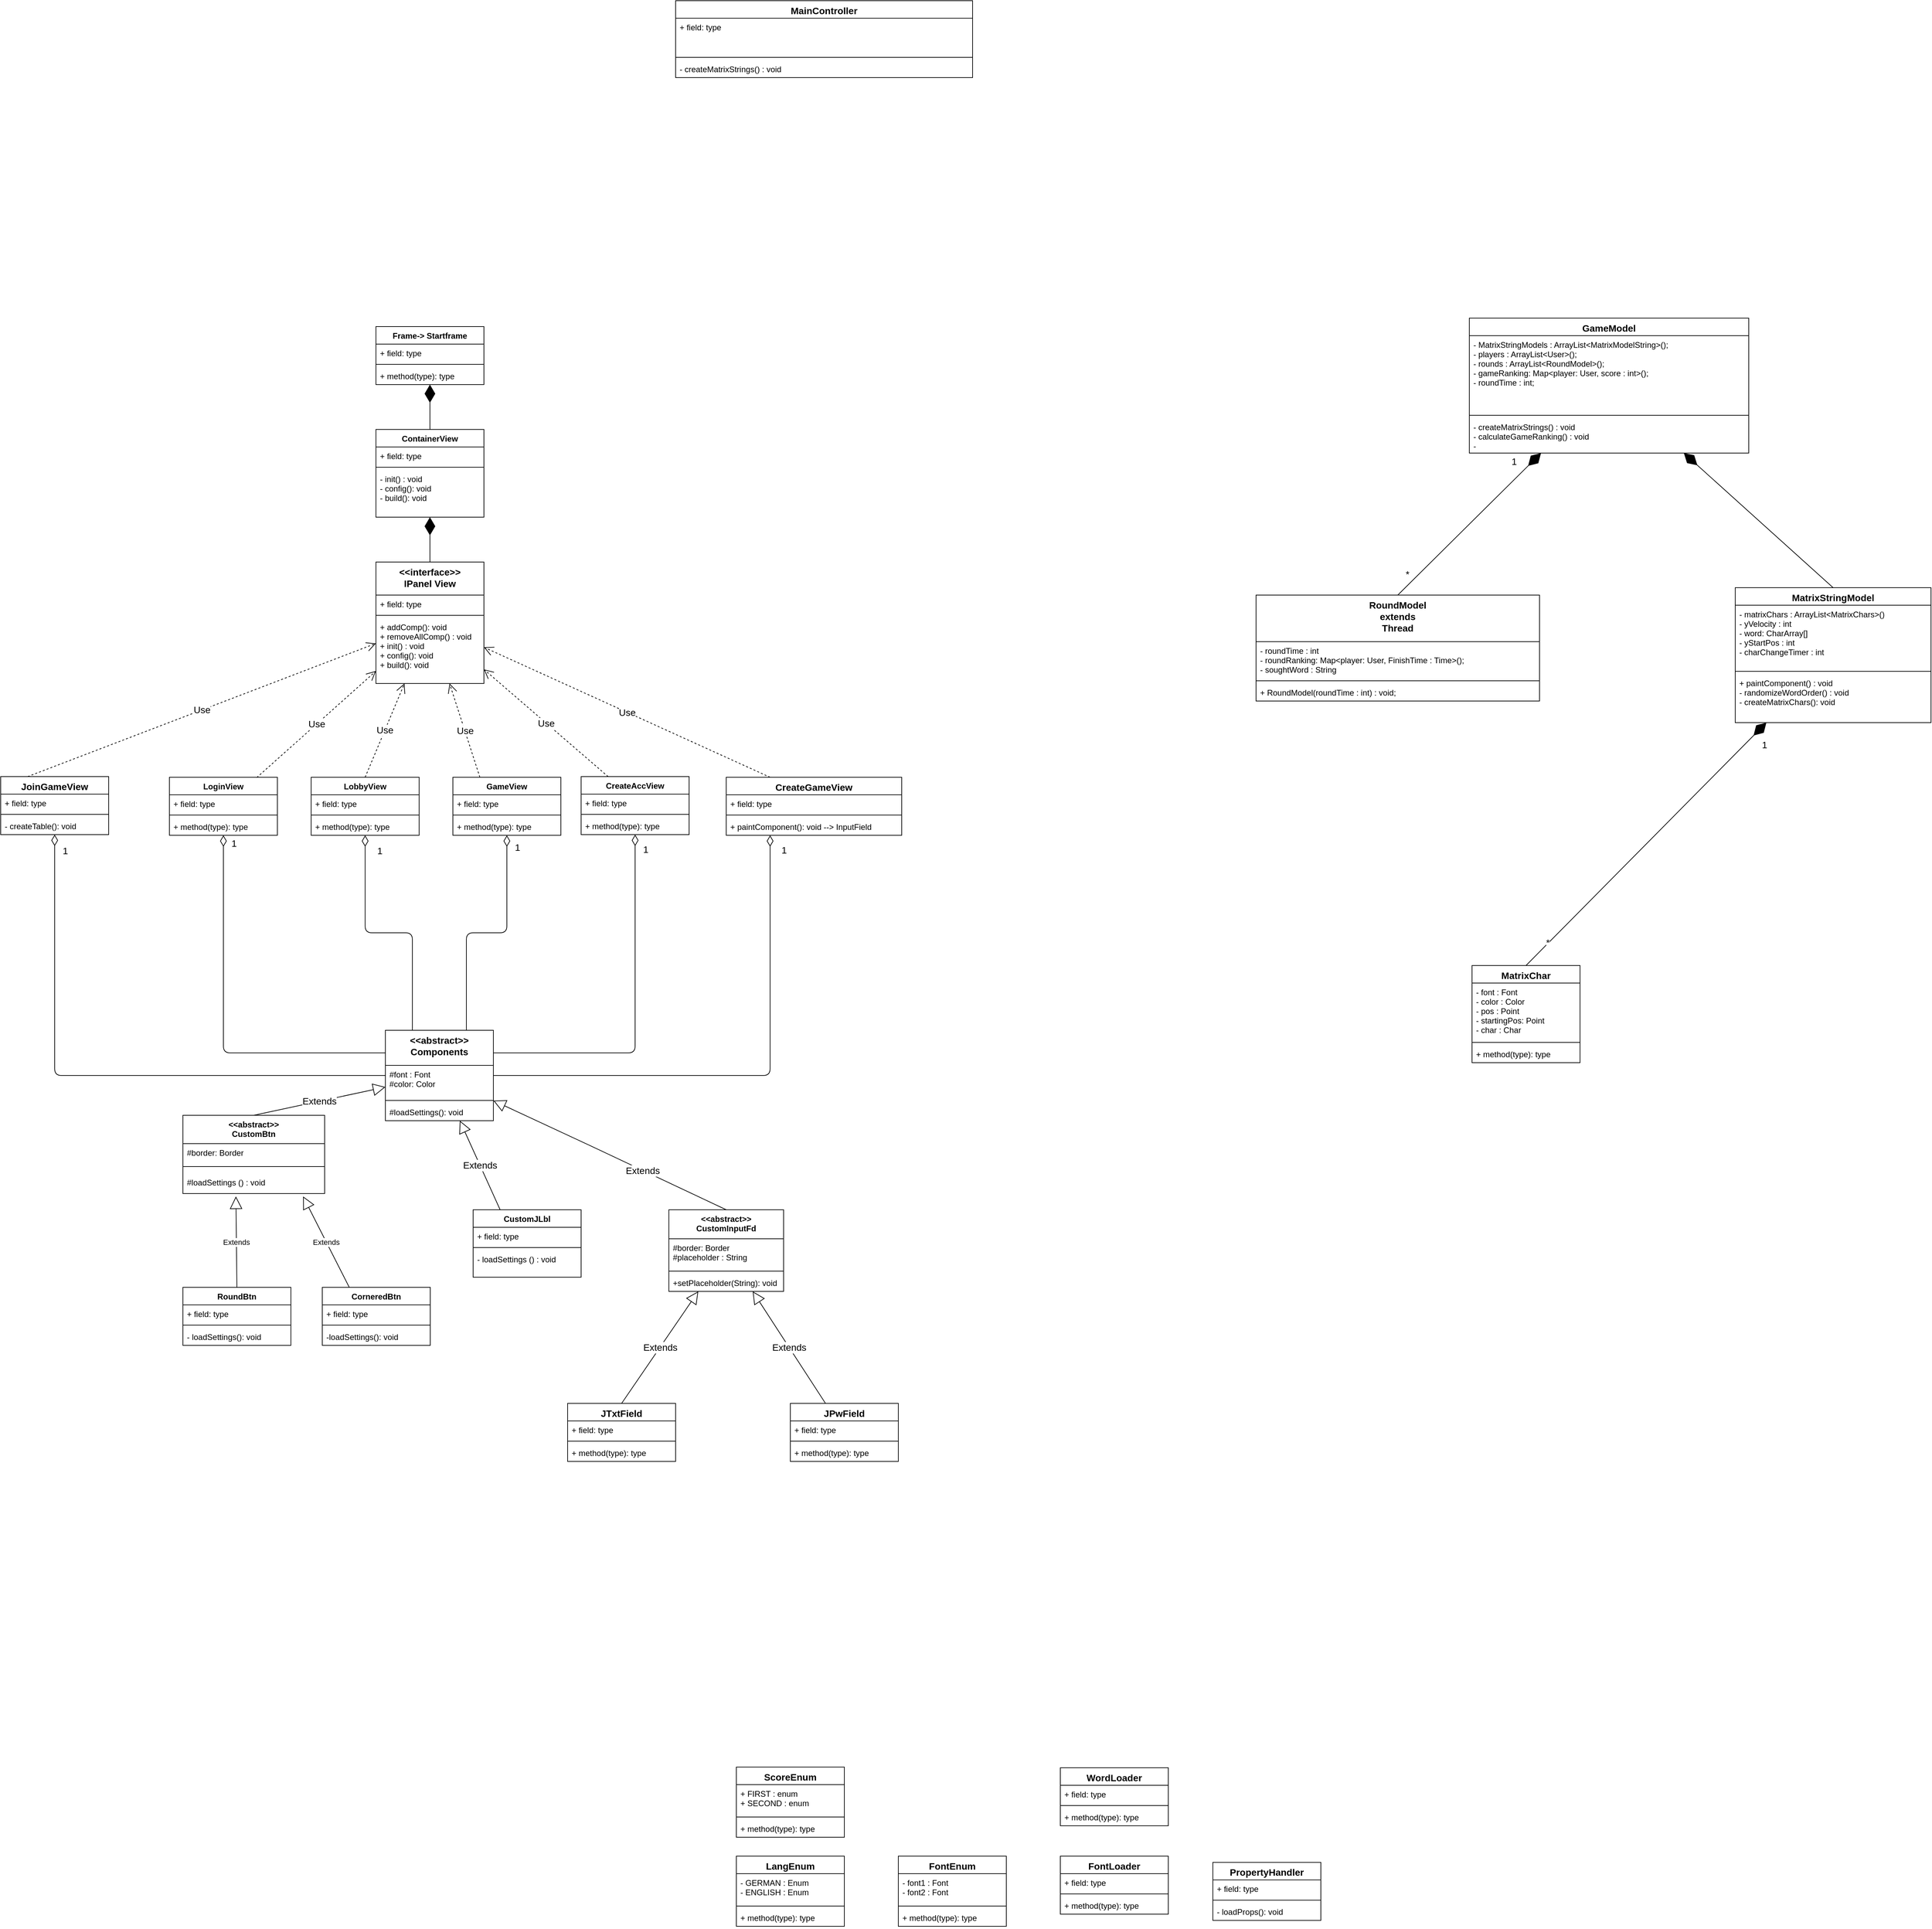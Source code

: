 <mxfile version="10.6.9" type="github"><diagram id="OfoDw8GIddOv4o_Wde3E" name="Page-1"><mxGraphModel dx="3617" dy="2566" grid="1" gridSize="10" guides="1" tooltips="1" connect="1" arrows="1" fold="1" page="1" pageScale="1" pageWidth="827" pageHeight="1169" math="0" shadow="0"><root><mxCell id="0"/><mxCell id="1" parent="0"/><mxCell id="KPiemMVSBxgQwrAsaO9h-1" value="ContainerView&#10;&#10;" style="swimlane;fontStyle=1;align=center;verticalAlign=top;childLayout=stackLayout;horizontal=1;startSize=26;horizontalStack=0;resizeParent=1;resizeParentMax=0;resizeLast=0;collapsible=1;marginBottom=0;" parent="1" vertex="1"><mxGeometry x="-494" y="-274.5" width="160" height="130" as="geometry"/></mxCell><mxCell id="KPiemMVSBxgQwrAsaO9h-2" value="+ field: type" style="text;strokeColor=none;fillColor=none;align=left;verticalAlign=top;spacingLeft=4;spacingRight=4;overflow=hidden;rotatable=0;points=[[0,0.5],[1,0.5]];portConstraint=eastwest;" parent="KPiemMVSBxgQwrAsaO9h-1" vertex="1"><mxGeometry y="26" width="160" height="26" as="geometry"/></mxCell><mxCell id="KPiemMVSBxgQwrAsaO9h-3" value="" style="line;strokeWidth=1;fillColor=none;align=left;verticalAlign=middle;spacingTop=-1;spacingLeft=3;spacingRight=3;rotatable=0;labelPosition=right;points=[];portConstraint=eastwest;" parent="KPiemMVSBxgQwrAsaO9h-1" vertex="1"><mxGeometry y="52" width="160" height="8" as="geometry"/></mxCell><mxCell id="KPiemMVSBxgQwrAsaO9h-4" value="- init() : void&#10;- config(): void&#10;- build(): void&#10;" style="text;strokeColor=none;fillColor=none;align=left;verticalAlign=top;spacingLeft=4;spacingRight=4;overflow=hidden;rotatable=0;points=[[0,0.5],[1,0.5]];portConstraint=eastwest;" parent="KPiemMVSBxgQwrAsaO9h-1" vertex="1"><mxGeometry y="60" width="160" height="70" as="geometry"/></mxCell><mxCell id="KPiemMVSBxgQwrAsaO9h-5" value="Frame-&gt; Startframe&#10;&#10;" style="swimlane;fontStyle=1;align=center;verticalAlign=top;childLayout=stackLayout;horizontal=1;startSize=26;horizontalStack=0;resizeParent=1;resizeParentMax=0;resizeLast=0;collapsible=1;marginBottom=0;" parent="1" vertex="1"><mxGeometry x="-494" y="-427" width="160" height="86" as="geometry"/></mxCell><mxCell id="KPiemMVSBxgQwrAsaO9h-6" value="+ field: type" style="text;strokeColor=none;fillColor=none;align=left;verticalAlign=top;spacingLeft=4;spacingRight=4;overflow=hidden;rotatable=0;points=[[0,0.5],[1,0.5]];portConstraint=eastwest;" parent="KPiemMVSBxgQwrAsaO9h-5" vertex="1"><mxGeometry y="26" width="160" height="26" as="geometry"/></mxCell><mxCell id="KPiemMVSBxgQwrAsaO9h-7" value="" style="line;strokeWidth=1;fillColor=none;align=left;verticalAlign=middle;spacingTop=-1;spacingLeft=3;spacingRight=3;rotatable=0;labelPosition=right;points=[];portConstraint=eastwest;" parent="KPiemMVSBxgQwrAsaO9h-5" vertex="1"><mxGeometry y="52" width="160" height="8" as="geometry"/></mxCell><mxCell id="KPiemMVSBxgQwrAsaO9h-8" value="+ method(type): type" style="text;strokeColor=none;fillColor=none;align=left;verticalAlign=top;spacingLeft=4;spacingRight=4;overflow=hidden;rotatable=0;points=[[0,0.5],[1,0.5]];portConstraint=eastwest;" parent="KPiemMVSBxgQwrAsaO9h-5" vertex="1"><mxGeometry y="60" width="160" height="26" as="geometry"/></mxCell><mxCell id="KPiemMVSBxgQwrAsaO9h-9" value="LobbyView&#10;&#10;" style="swimlane;fontStyle=1;align=center;verticalAlign=top;childLayout=stackLayout;horizontal=1;startSize=26;horizontalStack=0;resizeParent=1;resizeParentMax=0;resizeLast=0;collapsible=1;marginBottom=0;" parent="1" vertex="1"><mxGeometry x="-590" y="241" width="160" height="86" as="geometry"/></mxCell><mxCell id="KPiemMVSBxgQwrAsaO9h-10" value="+ field: type" style="text;strokeColor=none;fillColor=none;align=left;verticalAlign=top;spacingLeft=4;spacingRight=4;overflow=hidden;rotatable=0;points=[[0,0.5],[1,0.5]];portConstraint=eastwest;" parent="KPiemMVSBxgQwrAsaO9h-9" vertex="1"><mxGeometry y="26" width="160" height="26" as="geometry"/></mxCell><mxCell id="KPiemMVSBxgQwrAsaO9h-11" value="" style="line;strokeWidth=1;fillColor=none;align=left;verticalAlign=middle;spacingTop=-1;spacingLeft=3;spacingRight=3;rotatable=0;labelPosition=right;points=[];portConstraint=eastwest;" parent="KPiemMVSBxgQwrAsaO9h-9" vertex="1"><mxGeometry y="52" width="160" height="8" as="geometry"/></mxCell><mxCell id="KPiemMVSBxgQwrAsaO9h-12" value="+ method(type): type" style="text;strokeColor=none;fillColor=none;align=left;verticalAlign=top;spacingLeft=4;spacingRight=4;overflow=hidden;rotatable=0;points=[[0,0.5],[1,0.5]];portConstraint=eastwest;" parent="KPiemMVSBxgQwrAsaO9h-9" vertex="1"><mxGeometry y="60" width="160" height="26" as="geometry"/></mxCell><mxCell id="KPiemMVSBxgQwrAsaO9h-13" value="LoginView&#10;&#10;" style="swimlane;fontStyle=1;align=center;verticalAlign=top;childLayout=stackLayout;horizontal=1;startSize=26;horizontalStack=0;resizeParent=1;resizeParentMax=0;resizeLast=0;collapsible=1;marginBottom=0;" parent="1" vertex="1"><mxGeometry x="-800" y="241" width="160" height="86" as="geometry"/></mxCell><mxCell id="KPiemMVSBxgQwrAsaO9h-14" value="+ field: type" style="text;strokeColor=none;fillColor=none;align=left;verticalAlign=top;spacingLeft=4;spacingRight=4;overflow=hidden;rotatable=0;points=[[0,0.5],[1,0.5]];portConstraint=eastwest;" parent="KPiemMVSBxgQwrAsaO9h-13" vertex="1"><mxGeometry y="26" width="160" height="26" as="geometry"/></mxCell><mxCell id="KPiemMVSBxgQwrAsaO9h-15" value="" style="line;strokeWidth=1;fillColor=none;align=left;verticalAlign=middle;spacingTop=-1;spacingLeft=3;spacingRight=3;rotatable=0;labelPosition=right;points=[];portConstraint=eastwest;" parent="KPiemMVSBxgQwrAsaO9h-13" vertex="1"><mxGeometry y="52" width="160" height="8" as="geometry"/></mxCell><mxCell id="KPiemMVSBxgQwrAsaO9h-16" value="+ method(type): type" style="text;strokeColor=none;fillColor=none;align=left;verticalAlign=top;spacingLeft=4;spacingRight=4;overflow=hidden;rotatable=0;points=[[0,0.5],[1,0.5]];portConstraint=eastwest;" parent="KPiemMVSBxgQwrAsaO9h-13" vertex="1"><mxGeometry y="60" width="160" height="26" as="geometry"/></mxCell><mxCell id="KPiemMVSBxgQwrAsaO9h-17" value="CreateAccView&#10;&#10;&#10;" style="swimlane;fontStyle=1;align=center;verticalAlign=top;childLayout=stackLayout;horizontal=1;startSize=26;horizontalStack=0;resizeParent=1;resizeParentMax=0;resizeLast=0;collapsible=1;marginBottom=0;" parent="1" vertex="1"><mxGeometry x="-190" y="240" width="160" height="86" as="geometry"/></mxCell><mxCell id="KPiemMVSBxgQwrAsaO9h-18" value="+ field: type" style="text;strokeColor=none;fillColor=none;align=left;verticalAlign=top;spacingLeft=4;spacingRight=4;overflow=hidden;rotatable=0;points=[[0,0.5],[1,0.5]];portConstraint=eastwest;" parent="KPiemMVSBxgQwrAsaO9h-17" vertex="1"><mxGeometry y="26" width="160" height="26" as="geometry"/></mxCell><mxCell id="KPiemMVSBxgQwrAsaO9h-19" value="" style="line;strokeWidth=1;fillColor=none;align=left;verticalAlign=middle;spacingTop=-1;spacingLeft=3;spacingRight=3;rotatable=0;labelPosition=right;points=[];portConstraint=eastwest;" parent="KPiemMVSBxgQwrAsaO9h-17" vertex="1"><mxGeometry y="52" width="160" height="8" as="geometry"/></mxCell><mxCell id="KPiemMVSBxgQwrAsaO9h-20" value="+ method(type): type" style="text;strokeColor=none;fillColor=none;align=left;verticalAlign=top;spacingLeft=4;spacingRight=4;overflow=hidden;rotatable=0;points=[[0,0.5],[1,0.5]];portConstraint=eastwest;" parent="KPiemMVSBxgQwrAsaO9h-17" vertex="1"><mxGeometry y="60" width="160" height="26" as="geometry"/></mxCell><mxCell id="KPiemMVSBxgQwrAsaO9h-21" value="GameView&#10;&#10;" style="swimlane;fontStyle=1;align=center;verticalAlign=top;childLayout=stackLayout;horizontal=1;startSize=26;horizontalStack=0;resizeParent=1;resizeParentMax=0;resizeLast=0;collapsible=1;marginBottom=0;" parent="1" vertex="1"><mxGeometry x="-380" y="241" width="160" height="86" as="geometry"/></mxCell><mxCell id="KPiemMVSBxgQwrAsaO9h-22" value="+ field: type" style="text;strokeColor=none;fillColor=none;align=left;verticalAlign=top;spacingLeft=4;spacingRight=4;overflow=hidden;rotatable=0;points=[[0,0.5],[1,0.5]];portConstraint=eastwest;" parent="KPiemMVSBxgQwrAsaO9h-21" vertex="1"><mxGeometry y="26" width="160" height="26" as="geometry"/></mxCell><mxCell id="KPiemMVSBxgQwrAsaO9h-23" value="" style="line;strokeWidth=1;fillColor=none;align=left;verticalAlign=middle;spacingTop=-1;spacingLeft=3;spacingRight=3;rotatable=0;labelPosition=right;points=[];portConstraint=eastwest;" parent="KPiemMVSBxgQwrAsaO9h-21" vertex="1"><mxGeometry y="52" width="160" height="8" as="geometry"/></mxCell><mxCell id="KPiemMVSBxgQwrAsaO9h-24" value="+ method(type): type" style="text;strokeColor=none;fillColor=none;align=left;verticalAlign=top;spacingLeft=4;spacingRight=4;overflow=hidden;rotatable=0;points=[[0,0.5],[1,0.5]];portConstraint=eastwest;" parent="KPiemMVSBxgQwrAsaO9h-21" vertex="1"><mxGeometry y="60" width="160" height="26" as="geometry"/></mxCell><mxCell id="WAy-bxQAquRa4J_unAvD-5" value="&lt;&lt;abstract&gt;&gt;&#10;CustomBtn&#10;&#10;" style="swimlane;fontStyle=1;align=center;verticalAlign=top;childLayout=stackLayout;horizontal=1;startSize=42;horizontalStack=0;resizeParent=1;resizeParentMax=0;resizeLast=0;collapsible=1;marginBottom=0;" parent="1" vertex="1"><mxGeometry x="-780" y="742" width="210" height="116" as="geometry"/></mxCell><mxCell id="WAy-bxQAquRa4J_unAvD-6" value="#border: Border&#10;&#10;" style="text;strokeColor=none;fillColor=none;align=left;verticalAlign=top;spacingLeft=4;spacingRight=4;overflow=hidden;rotatable=0;points=[[0,0.5],[1,0.5]];portConstraint=eastwest;" parent="WAy-bxQAquRa4J_unAvD-5" vertex="1"><mxGeometry y="42" width="210" height="24" as="geometry"/></mxCell><mxCell id="WAy-bxQAquRa4J_unAvD-7" value="" style="line;strokeWidth=1;fillColor=none;align=left;verticalAlign=middle;spacingTop=-1;spacingLeft=3;spacingRight=3;rotatable=0;labelPosition=right;points=[];portConstraint=eastwest;" parent="WAy-bxQAquRa4J_unAvD-5" vertex="1"><mxGeometry y="66" width="210" height="20" as="geometry"/></mxCell><mxCell id="WAy-bxQAquRa4J_unAvD-8" value="#loadSettings () : void&#10;&#10;" style="text;strokeColor=none;fillColor=none;align=left;verticalAlign=top;spacingLeft=4;spacingRight=4;overflow=hidden;rotatable=0;points=[[0,0.5],[1,0.5]];portConstraint=eastwest;" parent="WAy-bxQAquRa4J_unAvD-5" vertex="1"><mxGeometry y="86" width="210" height="30" as="geometry"/></mxCell><mxCell id="WAy-bxQAquRa4J_unAvD-10" value="RoundBtn&#10;&#10;" style="swimlane;fontStyle=1;align=center;verticalAlign=top;childLayout=stackLayout;horizontal=1;startSize=26;horizontalStack=0;resizeParent=1;resizeParentMax=0;resizeLast=0;collapsible=1;marginBottom=0;" parent="1" vertex="1"><mxGeometry x="-780" y="997" width="160" height="86" as="geometry"/></mxCell><mxCell id="WAy-bxQAquRa4J_unAvD-11" value="+ field: type" style="text;strokeColor=none;fillColor=none;align=left;verticalAlign=top;spacingLeft=4;spacingRight=4;overflow=hidden;rotatable=0;points=[[0,0.5],[1,0.5]];portConstraint=eastwest;" parent="WAy-bxQAquRa4J_unAvD-10" vertex="1"><mxGeometry y="26" width="160" height="26" as="geometry"/></mxCell><mxCell id="WAy-bxQAquRa4J_unAvD-12" value="" style="line;strokeWidth=1;fillColor=none;align=left;verticalAlign=middle;spacingTop=-1;spacingLeft=3;spacingRight=3;rotatable=0;labelPosition=right;points=[];portConstraint=eastwest;" parent="WAy-bxQAquRa4J_unAvD-10" vertex="1"><mxGeometry y="52" width="160" height="8" as="geometry"/></mxCell><mxCell id="WAy-bxQAquRa4J_unAvD-13" value="- loadSettings(): void&#10;&#10;" style="text;strokeColor=none;fillColor=none;align=left;verticalAlign=top;spacingLeft=4;spacingRight=4;overflow=hidden;rotatable=0;points=[[0,0.5],[1,0.5]];portConstraint=eastwest;" parent="WAy-bxQAquRa4J_unAvD-10" vertex="1"><mxGeometry y="60" width="160" height="26" as="geometry"/></mxCell><mxCell id="WAy-bxQAquRa4J_unAvD-14" value="CorneredBtn&#10;&#10;" style="swimlane;fontStyle=1;align=center;verticalAlign=top;childLayout=stackLayout;horizontal=1;startSize=26;horizontalStack=0;resizeParent=1;resizeParentMax=0;resizeLast=0;collapsible=1;marginBottom=0;" parent="1" vertex="1"><mxGeometry x="-573.5" y="997" width="160" height="86" as="geometry"/></mxCell><mxCell id="WAy-bxQAquRa4J_unAvD-15" value="+ field: type" style="text;strokeColor=none;fillColor=none;align=left;verticalAlign=top;spacingLeft=4;spacingRight=4;overflow=hidden;rotatable=0;points=[[0,0.5],[1,0.5]];portConstraint=eastwest;" parent="WAy-bxQAquRa4J_unAvD-14" vertex="1"><mxGeometry y="26" width="160" height="26" as="geometry"/></mxCell><mxCell id="WAy-bxQAquRa4J_unAvD-16" value="" style="line;strokeWidth=1;fillColor=none;align=left;verticalAlign=middle;spacingTop=-1;spacingLeft=3;spacingRight=3;rotatable=0;labelPosition=right;points=[];portConstraint=eastwest;" parent="WAy-bxQAquRa4J_unAvD-14" vertex="1"><mxGeometry y="52" width="160" height="8" as="geometry"/></mxCell><mxCell id="WAy-bxQAquRa4J_unAvD-17" value="-loadSettings(): void" style="text;strokeColor=none;fillColor=none;align=left;verticalAlign=top;spacingLeft=4;spacingRight=4;overflow=hidden;rotatable=0;points=[[0,0.5],[1,0.5]];portConstraint=eastwest;" parent="WAy-bxQAquRa4J_unAvD-14" vertex="1"><mxGeometry y="60" width="160" height="26" as="geometry"/></mxCell><mxCell id="WAy-bxQAquRa4J_unAvD-23" value="&lt;&lt;abstract&gt;&gt;&#10;CustomInputFd&#10;&#10;" style="swimlane;fontStyle=1;align=center;verticalAlign=top;childLayout=stackLayout;horizontal=1;startSize=43;horizontalStack=0;resizeParent=1;resizeParentMax=0;resizeLast=0;collapsible=1;marginBottom=0;" parent="1" vertex="1"><mxGeometry x="-60" y="882" width="170" height="121" as="geometry"/></mxCell><mxCell id="WAy-bxQAquRa4J_unAvD-24" value="#border: Border&#10;#placeholder : String&#10;&#10;&#10;" style="text;strokeColor=none;fillColor=none;align=left;verticalAlign=top;spacingLeft=4;spacingRight=4;overflow=hidden;rotatable=0;points=[[0,0.5],[1,0.5]];portConstraint=eastwest;" parent="WAy-bxQAquRa4J_unAvD-23" vertex="1"><mxGeometry y="43" width="170" height="44" as="geometry"/></mxCell><mxCell id="WAy-bxQAquRa4J_unAvD-25" value="" style="line;strokeWidth=1;fillColor=none;align=left;verticalAlign=middle;spacingTop=-1;spacingLeft=3;spacingRight=3;rotatable=0;labelPosition=right;points=[];portConstraint=eastwest;" parent="WAy-bxQAquRa4J_unAvD-23" vertex="1"><mxGeometry y="87" width="170" height="8" as="geometry"/></mxCell><mxCell id="WAy-bxQAquRa4J_unAvD-26" value="+setPlaceholder(String): void&#10;&#10;" style="text;strokeColor=none;fillColor=none;align=left;verticalAlign=top;spacingLeft=4;spacingRight=4;overflow=hidden;rotatable=0;points=[[0,0.5],[1,0.5]];portConstraint=eastwest;" parent="WAy-bxQAquRa4J_unAvD-23" vertex="1"><mxGeometry y="95" width="170" height="26" as="geometry"/></mxCell><mxCell id="WAy-bxQAquRa4J_unAvD-27" value="CustomJLbl&#10;&#10;" style="swimlane;fontStyle=1;align=center;verticalAlign=top;childLayout=stackLayout;horizontal=1;startSize=26;horizontalStack=0;resizeParent=1;resizeParentMax=0;resizeLast=0;collapsible=1;marginBottom=0;" parent="1" vertex="1"><mxGeometry x="-350" y="882" width="160" height="100" as="geometry"/></mxCell><mxCell id="WAy-bxQAquRa4J_unAvD-28" value="+ field: type" style="text;strokeColor=none;fillColor=none;align=left;verticalAlign=top;spacingLeft=4;spacingRight=4;overflow=hidden;rotatable=0;points=[[0,0.5],[1,0.5]];portConstraint=eastwest;" parent="WAy-bxQAquRa4J_unAvD-27" vertex="1"><mxGeometry y="26" width="160" height="26" as="geometry"/></mxCell><mxCell id="WAy-bxQAquRa4J_unAvD-29" value="" style="line;strokeWidth=1;fillColor=none;align=left;verticalAlign=middle;spacingTop=-1;spacingLeft=3;spacingRight=3;rotatable=0;labelPosition=right;points=[];portConstraint=eastwest;" parent="WAy-bxQAquRa4J_unAvD-27" vertex="1"><mxGeometry y="52" width="160" height="8" as="geometry"/></mxCell><mxCell id="WAy-bxQAquRa4J_unAvD-30" value="- loadSettings () : void&#10;&#10;" style="text;strokeColor=none;fillColor=none;align=left;verticalAlign=top;spacingLeft=4;spacingRight=4;overflow=hidden;rotatable=0;points=[[0,0.5],[1,0.5]];portConstraint=eastwest;" parent="WAy-bxQAquRa4J_unAvD-27" vertex="1"><mxGeometry y="60" width="160" height="40" as="geometry"/></mxCell><mxCell id="WAy-bxQAquRa4J_unAvD-31" value="Extends" style="endArrow=block;endSize=16;endFill=0;html=1;exitX=0.5;exitY=0;exitDx=0;exitDy=0;entryX=0.374;entryY=1.141;entryDx=0;entryDy=0;entryPerimeter=0;" parent="1" source="WAy-bxQAquRa4J_unAvD-10" target="WAy-bxQAquRa4J_unAvD-8" edge="1"><mxGeometry width="160" relative="1" as="geometry"><mxPoint x="-790" y="970" as="sourcePoint"/><mxPoint x="-630" y="970" as="targetPoint"/></mxGeometry></mxCell><mxCell id="WAy-bxQAquRa4J_unAvD-32" value="Extends" style="endArrow=block;endSize=16;endFill=0;html=1;exitX=0.25;exitY=0;exitDx=0;exitDy=0;entryX=0.848;entryY=1.141;entryDx=0;entryDy=0;entryPerimeter=0;" parent="1" source="WAy-bxQAquRa4J_unAvD-14" target="WAy-bxQAquRa4J_unAvD-8" edge="1"><mxGeometry width="160" relative="1" as="geometry"><mxPoint x="-790" y="970" as="sourcePoint"/><mxPoint x="-630" y="970" as="targetPoint"/></mxGeometry></mxCell><mxCell id="WAy-bxQAquRa4J_unAvD-42" value="&lt;&lt;abstract&gt;&gt;&#10;Components&#10;&#10;" style="swimlane;fontStyle=1;align=center;verticalAlign=top;childLayout=stackLayout;horizontal=1;startSize=52;horizontalStack=0;resizeParent=1;resizeParentMax=0;resizeLast=0;collapsible=1;marginBottom=0;fontSize=14;" parent="1" vertex="1"><mxGeometry x="-480" y="616" width="160" height="134" as="geometry"/></mxCell><mxCell id="WAy-bxQAquRa4J_unAvD-43" value="#font : Font&#10;#color: Color&#10;&#10;" style="text;strokeColor=none;fillColor=none;align=left;verticalAlign=top;spacingLeft=4;spacingRight=4;overflow=hidden;rotatable=0;points=[[0,0.5],[1,0.5]];portConstraint=eastwest;" parent="WAy-bxQAquRa4J_unAvD-42" vertex="1"><mxGeometry y="52" width="160" height="48" as="geometry"/></mxCell><mxCell id="WAy-bxQAquRa4J_unAvD-44" value="" style="line;strokeWidth=1;fillColor=none;align=left;verticalAlign=middle;spacingTop=-1;spacingLeft=3;spacingRight=3;rotatable=0;labelPosition=right;points=[];portConstraint=eastwest;" parent="WAy-bxQAquRa4J_unAvD-42" vertex="1"><mxGeometry y="100" width="160" height="8" as="geometry"/></mxCell><mxCell id="WAy-bxQAquRa4J_unAvD-45" value="#loadSettings(): void&#10;&#10;" style="text;strokeColor=none;fillColor=none;align=left;verticalAlign=top;spacingLeft=4;spacingRight=4;overflow=hidden;rotatable=0;points=[[0,0.5],[1,0.5]];portConstraint=eastwest;" parent="WAy-bxQAquRa4J_unAvD-42" vertex="1"><mxGeometry y="108" width="160" height="26" as="geometry"/></mxCell><mxCell id="WAy-bxQAquRa4J_unAvD-46" value="Extends" style="endArrow=block;endSize=16;endFill=0;html=1;fontSize=14;exitX=0.5;exitY=0;exitDx=0;exitDy=0;" parent="1" source="WAy-bxQAquRa4J_unAvD-5" target="WAy-bxQAquRa4J_unAvD-42" edge="1"><mxGeometry width="160" relative="1" as="geometry"><mxPoint x="-790" y="1120" as="sourcePoint"/><mxPoint x="-630" y="1120" as="targetPoint"/></mxGeometry></mxCell><mxCell id="WAy-bxQAquRa4J_unAvD-47" value="Extends" style="endArrow=block;endSize=16;endFill=0;html=1;fontSize=14;exitX=0.5;exitY=0;exitDx=0;exitDy=0;" parent="1" source="WAy-bxQAquRa4J_unAvD-23" target="WAy-bxQAquRa4J_unAvD-42" edge="1"><mxGeometry x="-0.282" width="160" relative="1" as="geometry"><mxPoint x="-790" y="1120" as="sourcePoint"/><mxPoint x="-630" y="1120" as="targetPoint"/><Array as="points"><mxPoint x="-170" y="790"/></Array><mxPoint as="offset"/></mxGeometry></mxCell><mxCell id="WAy-bxQAquRa4J_unAvD-48" value="Extends" style="endArrow=block;endSize=16;endFill=0;html=1;fontSize=14;exitX=0.25;exitY=0;exitDx=0;exitDy=0;" parent="1" source="WAy-bxQAquRa4J_unAvD-27" target="WAy-bxQAquRa4J_unAvD-42" edge="1"><mxGeometry width="160" relative="1" as="geometry"><mxPoint x="-790" y="1120" as="sourcePoint"/><mxPoint x="-630" y="1120" as="targetPoint"/></mxGeometry></mxCell><mxCell id="WAy-bxQAquRa4J_unAvD-51" value="1" style="endArrow=none;html=1;endSize=12;startArrow=diamondThin;startSize=14;startFill=0;edgeStyle=orthogonalEdgeStyle;align=left;verticalAlign=bottom;fontSize=14;entryX=0.25;entryY=0;entryDx=0;entryDy=0;endFill=0;" parent="1" source="KPiemMVSBxgQwrAsaO9h-9" target="WAy-bxQAquRa4J_unAvD-42" edge="1"><mxGeometry x="-0.107" y="111" relative="1" as="geometry"><mxPoint x="-630" y="1120" as="sourcePoint"/><mxPoint x="-790" y="1120" as="targetPoint"/><mxPoint as="offset"/></mxGeometry></mxCell><mxCell id="WAy-bxQAquRa4J_unAvD-52" value="1" style="endArrow=none;html=1;endSize=12;startArrow=diamondThin;startSize=14;startFill=0;edgeStyle=orthogonalEdgeStyle;align=left;verticalAlign=bottom;fontSize=14;entryX=0.75;entryY=0;entryDx=0;entryDy=0;endFill=0;" parent="1" source="KPiemMVSBxgQwrAsaO9h-21" target="WAy-bxQAquRa4J_unAvD-42" edge="1"><mxGeometry x="-0.836" y="10" relative="1" as="geometry"><mxPoint x="-650" y="1160" as="sourcePoint"/><mxPoint x="-810" y="1160" as="targetPoint"/><mxPoint as="offset"/></mxGeometry></mxCell><mxCell id="WAy-bxQAquRa4J_unAvD-53" value="1" style="endArrow=none;html=1;endSize=12;startArrow=diamondThin;startSize=14;startFill=0;edgeStyle=orthogonalEdgeStyle;align=left;verticalAlign=bottom;fontSize=14;entryX=1;entryY=0.25;entryDx=0;entryDy=0;endFill=0;" parent="1" source="KPiemMVSBxgQwrAsaO9h-17" target="WAy-bxQAquRa4J_unAvD-42" edge="1"><mxGeometry x="-0.876" y="10" relative="1" as="geometry"><mxPoint x="-660" y="1200" as="sourcePoint"/><mxPoint x="-820" y="1200" as="targetPoint"/><Array as="points"><mxPoint x="-110" y="650"/></Array><mxPoint as="offset"/></mxGeometry></mxCell><mxCell id="WAy-bxQAquRa4J_unAvD-54" value="&lt;&lt;interface&gt;&gt;&#10;IPanel View&#10;&#10;" style="swimlane;fontStyle=1;align=center;verticalAlign=top;childLayout=stackLayout;horizontal=1;startSize=49;horizontalStack=0;resizeParent=1;resizeParentMax=0;resizeLast=0;collapsible=1;marginBottom=0;fontSize=14;" parent="1" vertex="1"><mxGeometry x="-494" y="-78" width="160" height="180" as="geometry"/></mxCell><mxCell id="WAy-bxQAquRa4J_unAvD-55" value="+ field: type" style="text;strokeColor=none;fillColor=none;align=left;verticalAlign=top;spacingLeft=4;spacingRight=4;overflow=hidden;rotatable=0;points=[[0,0.5],[1,0.5]];portConstraint=eastwest;" parent="WAy-bxQAquRa4J_unAvD-54" vertex="1"><mxGeometry y="49" width="160" height="26" as="geometry"/></mxCell><mxCell id="WAy-bxQAquRa4J_unAvD-56" value="" style="line;strokeWidth=1;fillColor=none;align=left;verticalAlign=middle;spacingTop=-1;spacingLeft=3;spacingRight=3;rotatable=0;labelPosition=right;points=[];portConstraint=eastwest;" parent="WAy-bxQAquRa4J_unAvD-54" vertex="1"><mxGeometry y="75" width="160" height="8" as="geometry"/></mxCell><mxCell id="WAy-bxQAquRa4J_unAvD-57" value="+ addComp(): void&#10;+ removeAllComp() : void&#10;+ init() : void&#10;+ config(): void&#10;+ build(): void" style="text;strokeColor=none;fillColor=none;align=left;verticalAlign=top;spacingLeft=4;spacingRight=4;overflow=hidden;rotatable=0;points=[[0,0.5],[1,0.5]];portConstraint=eastwest;" parent="WAy-bxQAquRa4J_unAvD-54" vertex="1"><mxGeometry y="83" width="160" height="97" as="geometry"/></mxCell><mxCell id="WAy-bxQAquRa4J_unAvD-63" value="Use" style="endArrow=open;endSize=12;dashed=1;html=1;fontSize=14;exitX=0.809;exitY=0.005;exitDx=0;exitDy=0;exitPerimeter=0;" parent="1" source="KPiemMVSBxgQwrAsaO9h-13" target="WAy-bxQAquRa4J_unAvD-54" edge="1"><mxGeometry width="160" relative="1" as="geometry"><mxPoint x="-470" y="200" as="sourcePoint"/><mxPoint x="-310" y="200" as="targetPoint"/></mxGeometry></mxCell><mxCell id="WAy-bxQAquRa4J_unAvD-64" value="Use" style="endArrow=open;endSize=12;dashed=1;html=1;fontSize=14;exitX=0.25;exitY=0;exitDx=0;exitDy=0;" parent="1" source="KPiemMVSBxgQwrAsaO9h-21" target="WAy-bxQAquRa4J_unAvD-54" edge="1"><mxGeometry width="160" relative="1" as="geometry"><mxPoint x="-120" y="170" as="sourcePoint"/><mxPoint x="40" y="170" as="targetPoint"/></mxGeometry></mxCell><mxCell id="WAy-bxQAquRa4J_unAvD-65" value="Use" style="endArrow=open;endSize=12;dashed=1;html=1;fontSize=14;exitX=0.5;exitY=0;exitDx=0;exitDy=0;" parent="1" source="KPiemMVSBxgQwrAsaO9h-9" target="WAy-bxQAquRa4J_unAvD-54" edge="1"><mxGeometry width="160" relative="1" as="geometry"><mxPoint x="-200" y="80" as="sourcePoint"/><mxPoint x="-40" y="80" as="targetPoint"/></mxGeometry></mxCell><mxCell id="WAy-bxQAquRa4J_unAvD-66" value="Use" style="endArrow=open;endSize=12;dashed=1;html=1;fontSize=14;exitX=0.25;exitY=0;exitDx=0;exitDy=0;" parent="1" source="KPiemMVSBxgQwrAsaO9h-17" target="WAy-bxQAquRa4J_unAvD-54" edge="1"><mxGeometry width="160" relative="1" as="geometry"><mxPoint x="-220" y="-20" as="sourcePoint"/><mxPoint x="-60" y="-20" as="targetPoint"/></mxGeometry></mxCell><mxCell id="WAy-bxQAquRa4J_unAvD-69" value="" style="endArrow=diamondThin;endFill=1;endSize=24;html=1;fontSize=14;exitX=0.5;exitY=0;exitDx=0;exitDy=0;" parent="1" source="WAy-bxQAquRa4J_unAvD-54" target="KPiemMVSBxgQwrAsaO9h-1" edge="1"><mxGeometry width="160" relative="1" as="geometry"><mxPoint x="-700" as="sourcePoint"/><mxPoint x="-430" y="-10" as="targetPoint"/></mxGeometry></mxCell><mxCell id="WAy-bxQAquRa4J_unAvD-70" value="" style="endArrow=diamondThin;endFill=1;endSize=24;html=1;fontSize=14;exitX=0.5;exitY=0;exitDx=0;exitDy=0;" parent="1" source="KPiemMVSBxgQwrAsaO9h-1" target="KPiemMVSBxgQwrAsaO9h-5" edge="1"><mxGeometry width="160" relative="1" as="geometry"><mxPoint x="-480" y="-170" as="sourcePoint"/><mxPoint x="-320" y="-170" as="targetPoint"/></mxGeometry></mxCell><mxCell id="WAy-bxQAquRa4J_unAvD-71" value="FontLoader&#10;&#10;" style="swimlane;fontStyle=1;align=center;verticalAlign=top;childLayout=stackLayout;horizontal=1;startSize=26;horizontalStack=0;resizeParent=1;resizeParentMax=0;resizeLast=0;collapsible=1;marginBottom=0;fontSize=14;" parent="1" vertex="1"><mxGeometry x="520" y="1840" width="160" height="86" as="geometry"/></mxCell><mxCell id="WAy-bxQAquRa4J_unAvD-72" value="+ field: type" style="text;strokeColor=none;fillColor=none;align=left;verticalAlign=top;spacingLeft=4;spacingRight=4;overflow=hidden;rotatable=0;points=[[0,0.5],[1,0.5]];portConstraint=eastwest;" parent="WAy-bxQAquRa4J_unAvD-71" vertex="1"><mxGeometry y="26" width="160" height="26" as="geometry"/></mxCell><mxCell id="WAy-bxQAquRa4J_unAvD-73" value="" style="line;strokeWidth=1;fillColor=none;align=left;verticalAlign=middle;spacingTop=-1;spacingLeft=3;spacingRight=3;rotatable=0;labelPosition=right;points=[];portConstraint=eastwest;" parent="WAy-bxQAquRa4J_unAvD-71" vertex="1"><mxGeometry y="52" width="160" height="8" as="geometry"/></mxCell><mxCell id="WAy-bxQAquRa4J_unAvD-74" value="+ method(type): type" style="text;strokeColor=none;fillColor=none;align=left;verticalAlign=top;spacingLeft=4;spacingRight=4;overflow=hidden;rotatable=0;points=[[0,0.5],[1,0.5]];portConstraint=eastwest;" parent="WAy-bxQAquRa4J_unAvD-71" vertex="1"><mxGeometry y="60" width="160" height="26" as="geometry"/></mxCell><mxCell id="WAy-bxQAquRa4J_unAvD-75" value="FontEnum&#10;&#10;" style="swimlane;fontStyle=1;align=center;verticalAlign=top;childLayout=stackLayout;horizontal=1;startSize=26;horizontalStack=0;resizeParent=1;resizeParentMax=0;resizeLast=0;collapsible=1;marginBottom=0;fontSize=14;" parent="1" vertex="1"><mxGeometry x="280" y="1840" width="160" height="104" as="geometry"/></mxCell><mxCell id="WAy-bxQAquRa4J_unAvD-76" value="- font1 : Font&#10;- font2 : Font&#10;" style="text;strokeColor=none;fillColor=none;align=left;verticalAlign=top;spacingLeft=4;spacingRight=4;overflow=hidden;rotatable=0;points=[[0,0.5],[1,0.5]];portConstraint=eastwest;" parent="WAy-bxQAquRa4J_unAvD-75" vertex="1"><mxGeometry y="26" width="160" height="44" as="geometry"/></mxCell><mxCell id="WAy-bxQAquRa4J_unAvD-77" value="" style="line;strokeWidth=1;fillColor=none;align=left;verticalAlign=middle;spacingTop=-1;spacingLeft=3;spacingRight=3;rotatable=0;labelPosition=right;points=[];portConstraint=eastwest;" parent="WAy-bxQAquRa4J_unAvD-75" vertex="1"><mxGeometry y="70" width="160" height="8" as="geometry"/></mxCell><mxCell id="WAy-bxQAquRa4J_unAvD-78" value="+ method(type): type" style="text;strokeColor=none;fillColor=none;align=left;verticalAlign=top;spacingLeft=4;spacingRight=4;overflow=hidden;rotatable=0;points=[[0,0.5],[1,0.5]];portConstraint=eastwest;" parent="WAy-bxQAquRa4J_unAvD-75" vertex="1"><mxGeometry y="78" width="160" height="26" as="geometry"/></mxCell><mxCell id="WAy-bxQAquRa4J_unAvD-81" value="JTxtField&#10;&#10;" style="swimlane;fontStyle=1;align=center;verticalAlign=top;childLayout=stackLayout;horizontal=1;startSize=26;horizontalStack=0;resizeParent=1;resizeParentMax=0;resizeLast=0;collapsible=1;marginBottom=0;labelBackgroundColor=none;fontSize=14;" parent="1" vertex="1"><mxGeometry x="-210" y="1169" width="160" height="86" as="geometry"/></mxCell><mxCell id="WAy-bxQAquRa4J_unAvD-82" value="+ field: type" style="text;strokeColor=none;fillColor=none;align=left;verticalAlign=top;spacingLeft=4;spacingRight=4;overflow=hidden;rotatable=0;points=[[0,0.5],[1,0.5]];portConstraint=eastwest;" parent="WAy-bxQAquRa4J_unAvD-81" vertex="1"><mxGeometry y="26" width="160" height="26" as="geometry"/></mxCell><mxCell id="WAy-bxQAquRa4J_unAvD-83" value="" style="line;strokeWidth=1;fillColor=none;align=left;verticalAlign=middle;spacingTop=-1;spacingLeft=3;spacingRight=3;rotatable=0;labelPosition=right;points=[];portConstraint=eastwest;" parent="WAy-bxQAquRa4J_unAvD-81" vertex="1"><mxGeometry y="52" width="160" height="8" as="geometry"/></mxCell><mxCell id="WAy-bxQAquRa4J_unAvD-84" value="+ method(type): type" style="text;strokeColor=none;fillColor=none;align=left;verticalAlign=top;spacingLeft=4;spacingRight=4;overflow=hidden;rotatable=0;points=[[0,0.5],[1,0.5]];portConstraint=eastwest;" parent="WAy-bxQAquRa4J_unAvD-81" vertex="1"><mxGeometry y="60" width="160" height="26" as="geometry"/></mxCell><mxCell id="WAy-bxQAquRa4J_unAvD-85" value="JPwField&#10;&#10;" style="swimlane;fontStyle=1;align=center;verticalAlign=top;childLayout=stackLayout;horizontal=1;startSize=26;horizontalStack=0;resizeParent=1;resizeParentMax=0;resizeLast=0;collapsible=1;marginBottom=0;labelBackgroundColor=none;fontSize=14;" parent="1" vertex="1"><mxGeometry x="120" y="1169" width="160" height="86" as="geometry"/></mxCell><mxCell id="WAy-bxQAquRa4J_unAvD-86" value="+ field: type" style="text;strokeColor=none;fillColor=none;align=left;verticalAlign=top;spacingLeft=4;spacingRight=4;overflow=hidden;rotatable=0;points=[[0,0.5],[1,0.5]];portConstraint=eastwest;" parent="WAy-bxQAquRa4J_unAvD-85" vertex="1"><mxGeometry y="26" width="160" height="26" as="geometry"/></mxCell><mxCell id="WAy-bxQAquRa4J_unAvD-87" value="" style="line;strokeWidth=1;fillColor=none;align=left;verticalAlign=middle;spacingTop=-1;spacingLeft=3;spacingRight=3;rotatable=0;labelPosition=right;points=[];portConstraint=eastwest;" parent="WAy-bxQAquRa4J_unAvD-85" vertex="1"><mxGeometry y="52" width="160" height="8" as="geometry"/></mxCell><mxCell id="WAy-bxQAquRa4J_unAvD-88" value="+ method(type): type" style="text;strokeColor=none;fillColor=none;align=left;verticalAlign=top;spacingLeft=4;spacingRight=4;overflow=hidden;rotatable=0;points=[[0,0.5],[1,0.5]];portConstraint=eastwest;" parent="WAy-bxQAquRa4J_unAvD-85" vertex="1"><mxGeometry y="60" width="160" height="26" as="geometry"/></mxCell><mxCell id="WAy-bxQAquRa4J_unAvD-91" value="Extends" style="endArrow=block;endSize=16;endFill=0;html=1;fontSize=14;exitX=0.5;exitY=0;exitDx=0;exitDy=0;" parent="1" source="WAy-bxQAquRa4J_unAvD-81" target="WAy-bxQAquRa4J_unAvD-23" edge="1"><mxGeometry width="160" relative="1" as="geometry"><mxPoint x="-190" y="1040" as="sourcePoint"/><mxPoint x="-30" y="1040" as="targetPoint"/></mxGeometry></mxCell><mxCell id="WAy-bxQAquRa4J_unAvD-92" value="Extends" style="endArrow=block;endSize=16;endFill=0;html=1;fontSize=14;" parent="1" source="WAy-bxQAquRa4J_unAvD-85" target="WAy-bxQAquRa4J_unAvD-23" edge="1"><mxGeometry width="160" relative="1" as="geometry"><mxPoint x="190" y="897" as="sourcePoint"/><mxPoint x="190" y="897" as="targetPoint"/></mxGeometry></mxCell><mxCell id="WAy-bxQAquRa4J_unAvD-93" value="CreateGameView&#10;&#10;" style="swimlane;fontStyle=1;align=center;verticalAlign=top;childLayout=stackLayout;horizontal=1;startSize=26;horizontalStack=0;resizeParent=1;resizeParentMax=0;resizeLast=0;collapsible=1;marginBottom=0;labelBackgroundColor=none;fontSize=14;" parent="1" vertex="1"><mxGeometry x="25" y="241" width="260" height="86" as="geometry"/></mxCell><mxCell id="WAy-bxQAquRa4J_unAvD-94" value="+ field: type" style="text;strokeColor=none;fillColor=none;align=left;verticalAlign=top;spacingLeft=4;spacingRight=4;overflow=hidden;rotatable=0;points=[[0,0.5],[1,0.5]];portConstraint=eastwest;" parent="WAy-bxQAquRa4J_unAvD-93" vertex="1"><mxGeometry y="26" width="260" height="26" as="geometry"/></mxCell><mxCell id="WAy-bxQAquRa4J_unAvD-95" value="" style="line;strokeWidth=1;fillColor=none;align=left;verticalAlign=middle;spacingTop=-1;spacingLeft=3;spacingRight=3;rotatable=0;labelPosition=right;points=[];portConstraint=eastwest;" parent="WAy-bxQAquRa4J_unAvD-93" vertex="1"><mxGeometry y="52" width="260" height="8" as="geometry"/></mxCell><mxCell id="WAy-bxQAquRa4J_unAvD-96" value="+ paintComponent(): void --&gt; InputField&#10;&#10;" style="text;strokeColor=none;fillColor=none;align=left;verticalAlign=top;spacingLeft=4;spacingRight=4;overflow=hidden;rotatable=0;points=[[0,0.5],[1,0.5]];portConstraint=eastwest;" parent="WAy-bxQAquRa4J_unAvD-93" vertex="1"><mxGeometry y="60" width="260" height="26" as="geometry"/></mxCell><mxCell id="WAy-bxQAquRa4J_unAvD-97" value="JoinGameView&#10;&#10;" style="swimlane;fontStyle=1;align=center;verticalAlign=top;childLayout=stackLayout;horizontal=1;startSize=26;horizontalStack=0;resizeParent=1;resizeParentMax=0;resizeLast=0;collapsible=1;marginBottom=0;labelBackgroundColor=none;fontSize=14;" parent="1" vertex="1"><mxGeometry x="-1050" y="240" width="160" height="86" as="geometry"/></mxCell><mxCell id="WAy-bxQAquRa4J_unAvD-98" value="+ field: type" style="text;strokeColor=none;fillColor=none;align=left;verticalAlign=top;spacingLeft=4;spacingRight=4;overflow=hidden;rotatable=0;points=[[0,0.5],[1,0.5]];portConstraint=eastwest;" parent="WAy-bxQAquRa4J_unAvD-97" vertex="1"><mxGeometry y="26" width="160" height="26" as="geometry"/></mxCell><mxCell id="WAy-bxQAquRa4J_unAvD-99" value="" style="line;strokeWidth=1;fillColor=none;align=left;verticalAlign=middle;spacingTop=-1;spacingLeft=3;spacingRight=3;rotatable=0;labelPosition=right;points=[];portConstraint=eastwest;" parent="WAy-bxQAquRa4J_unAvD-97" vertex="1"><mxGeometry y="52" width="160" height="8" as="geometry"/></mxCell><mxCell id="WAy-bxQAquRa4J_unAvD-100" value="- createTable(): void&#10;&#10;" style="text;strokeColor=none;fillColor=none;align=left;verticalAlign=top;spacingLeft=4;spacingRight=4;overflow=hidden;rotatable=0;points=[[0,0.5],[1,0.5]];portConstraint=eastwest;" parent="WAy-bxQAquRa4J_unAvD-97" vertex="1"><mxGeometry y="60" width="160" height="26" as="geometry"/></mxCell><mxCell id="WAy-bxQAquRa4J_unAvD-101" value="Use" style="endArrow=open;endSize=12;dashed=1;html=1;fontSize=14;exitX=0.25;exitY=0;exitDx=0;exitDy=0;" parent="1" source="WAy-bxQAquRa4J_unAvD-93" target="WAy-bxQAquRa4J_unAvD-54" edge="1"><mxGeometry width="160" relative="1" as="geometry"><mxPoint x="30" y="180" as="sourcePoint"/><mxPoint x="190" y="180" as="targetPoint"/></mxGeometry></mxCell><mxCell id="WAy-bxQAquRa4J_unAvD-102" value="Use" style="endArrow=open;endSize=12;dashed=1;html=1;fontSize=14;exitX=0.25;exitY=0;exitDx=0;exitDy=0;" parent="1" source="WAy-bxQAquRa4J_unAvD-97" target="WAy-bxQAquRa4J_unAvD-54" edge="1"><mxGeometry width="160" relative="1" as="geometry"><mxPoint x="270" y="170" as="sourcePoint"/><mxPoint x="430" y="170" as="targetPoint"/></mxGeometry></mxCell><mxCell id="WAy-bxQAquRa4J_unAvD-103" value="1" style="endArrow=none;html=1;endSize=12;startArrow=diamondThin;startSize=14;startFill=0;edgeStyle=orthogonalEdgeStyle;align=left;verticalAlign=bottom;fontSize=14;endFill=0;" parent="1" source="WAy-bxQAquRa4J_unAvD-93" target="WAy-bxQAquRa4J_unAvD-42" edge="1"><mxGeometry x="-0.915" y="15" relative="1" as="geometry"><mxPoint x="320" y="530" as="sourcePoint"/><mxPoint x="160" y="530" as="targetPoint"/><Array as="points"><mxPoint x="90" y="683"/></Array><mxPoint as="offset"/></mxGeometry></mxCell><mxCell id="WAy-bxQAquRa4J_unAvD-104" value="1" style="endArrow=none;html=1;endSize=12;startArrow=diamondThin;startSize=14;startFill=0;edgeStyle=orthogonalEdgeStyle;align=left;verticalAlign=bottom;fontSize=14;endFill=0;" parent="1" source="WAy-bxQAquRa4J_unAvD-97" target="WAy-bxQAquRa4J_unAvD-42" edge="1"><mxGeometry x="-0.918" y="10" relative="1" as="geometry"><mxPoint x="-880" y="610" as="sourcePoint"/><mxPoint x="-1040" y="610" as="targetPoint"/><Array as="points"><mxPoint x="-970" y="683"/></Array><mxPoint as="offset"/></mxGeometry></mxCell><mxCell id="WAy-bxQAquRa4J_unAvD-107" value="1" style="endArrow=none;html=1;endSize=12;startArrow=diamondThin;startSize=14;startFill=0;edgeStyle=orthogonalEdgeStyle;align=left;verticalAlign=bottom;fontSize=14;endFill=0;entryX=0;entryY=0.25;entryDx=0;entryDy=0;" parent="1" source="KPiemMVSBxgQwrAsaO9h-13" target="WAy-bxQAquRa4J_unAvD-42" edge="1"><mxGeometry x="-0.918" y="10" relative="1" as="geometry"><mxPoint x="-700" y="360" as="sourcePoint"/><mxPoint x="-314" y="706.857" as="targetPoint"/><Array as="points"><mxPoint x="-720" y="650"/></Array><mxPoint as="offset"/></mxGeometry></mxCell><mxCell id="WAy-bxQAquRa4J_unAvD-108" value="PropertyHandler&#10;&#10;&#10;&#10;&#10;" style="swimlane;fontStyle=1;align=center;verticalAlign=top;childLayout=stackLayout;horizontal=1;startSize=26;horizontalStack=0;resizeParent=1;resizeParentMax=0;resizeLast=0;collapsible=1;marginBottom=0;labelBackgroundColor=none;fontSize=14;" parent="1" vertex="1"><mxGeometry x="746" y="1849.2" width="160" height="86" as="geometry"/></mxCell><mxCell id="WAy-bxQAquRa4J_unAvD-109" value="+ field: type" style="text;strokeColor=none;fillColor=none;align=left;verticalAlign=top;spacingLeft=4;spacingRight=4;overflow=hidden;rotatable=0;points=[[0,0.5],[1,0.5]];portConstraint=eastwest;" parent="WAy-bxQAquRa4J_unAvD-108" vertex="1"><mxGeometry y="26" width="160" height="26" as="geometry"/></mxCell><mxCell id="WAy-bxQAquRa4J_unAvD-110" value="" style="line;strokeWidth=1;fillColor=none;align=left;verticalAlign=middle;spacingTop=-1;spacingLeft=3;spacingRight=3;rotatable=0;labelPosition=right;points=[];portConstraint=eastwest;" parent="WAy-bxQAquRa4J_unAvD-108" vertex="1"><mxGeometry y="52" width="160" height="8" as="geometry"/></mxCell><mxCell id="WAy-bxQAquRa4J_unAvD-111" value="- loadProps(): void&#10;&#10;" style="text;strokeColor=none;fillColor=none;align=left;verticalAlign=top;spacingLeft=4;spacingRight=4;overflow=hidden;rotatable=0;points=[[0,0.5],[1,0.5]];portConstraint=eastwest;" parent="WAy-bxQAquRa4J_unAvD-108" vertex="1"><mxGeometry y="60" width="160" height="26" as="geometry"/></mxCell><mxCell id="WAy-bxQAquRa4J_unAvD-112" value="LangEnum" style="swimlane;fontStyle=1;align=center;verticalAlign=top;childLayout=stackLayout;horizontal=1;startSize=26;horizontalStack=0;resizeParent=1;resizeParentMax=0;resizeLast=0;collapsible=1;marginBottom=0;labelBackgroundColor=none;fontSize=14;" parent="1" vertex="1"><mxGeometry x="40" y="1840" width="160" height="104" as="geometry"/></mxCell><mxCell id="WAy-bxQAquRa4J_unAvD-113" value="- GERMAN : Enum&#10;- ENGLISH : Enum&#10;" style="text;strokeColor=none;fillColor=none;align=left;verticalAlign=top;spacingLeft=4;spacingRight=4;overflow=hidden;rotatable=0;points=[[0,0.5],[1,0.5]];portConstraint=eastwest;" parent="WAy-bxQAquRa4J_unAvD-112" vertex="1"><mxGeometry y="26" width="160" height="44" as="geometry"/></mxCell><mxCell id="WAy-bxQAquRa4J_unAvD-114" value="" style="line;strokeWidth=1;fillColor=none;align=left;verticalAlign=middle;spacingTop=-1;spacingLeft=3;spacingRight=3;rotatable=0;labelPosition=right;points=[];portConstraint=eastwest;" parent="WAy-bxQAquRa4J_unAvD-112" vertex="1"><mxGeometry y="70" width="160" height="8" as="geometry"/></mxCell><mxCell id="WAy-bxQAquRa4J_unAvD-115" value="+ method(type): type" style="text;strokeColor=none;fillColor=none;align=left;verticalAlign=top;spacingLeft=4;spacingRight=4;overflow=hidden;rotatable=0;points=[[0,0.5],[1,0.5]];portConstraint=eastwest;" parent="WAy-bxQAquRa4J_unAvD-112" vertex="1"><mxGeometry y="78" width="160" height="26" as="geometry"/></mxCell><mxCell id="WAy-bxQAquRa4J_unAvD-116" value="MainController" style="swimlane;fontStyle=1;align=center;verticalAlign=top;childLayout=stackLayout;horizontal=1;startSize=26;horizontalStack=0;resizeParent=1;resizeParentMax=0;resizeLast=0;collapsible=1;marginBottom=0;labelBackgroundColor=none;fontSize=14;" parent="1" vertex="1"><mxGeometry x="-50" y="-910" width="440" height="114" as="geometry"/></mxCell><mxCell id="WAy-bxQAquRa4J_unAvD-117" value="+ field: type&#10;&#10;" style="text;strokeColor=none;fillColor=none;align=left;verticalAlign=top;spacingLeft=4;spacingRight=4;overflow=hidden;rotatable=0;points=[[0,0.5],[1,0.5]];portConstraint=eastwest;" parent="WAy-bxQAquRa4J_unAvD-116" vertex="1"><mxGeometry y="26" width="440" height="54" as="geometry"/></mxCell><mxCell id="WAy-bxQAquRa4J_unAvD-118" value="" style="line;strokeWidth=1;fillColor=none;align=left;verticalAlign=middle;spacingTop=-1;spacingLeft=3;spacingRight=3;rotatable=0;labelPosition=right;points=[];portConstraint=eastwest;" parent="WAy-bxQAquRa4J_unAvD-116" vertex="1"><mxGeometry y="80" width="440" height="8" as="geometry"/></mxCell><mxCell id="WAy-bxQAquRa4J_unAvD-119" value="- createMatrixStrings() : void" style="text;strokeColor=none;fillColor=none;align=left;verticalAlign=top;spacingLeft=4;spacingRight=4;overflow=hidden;rotatable=0;points=[[0,0.5],[1,0.5]];portConstraint=eastwest;" parent="WAy-bxQAquRa4J_unAvD-116" vertex="1"><mxGeometry y="88" width="440" height="26" as="geometry"/></mxCell><mxCell id="WAy-bxQAquRa4J_unAvD-122" value="MatrixStringModel&#10;&#10;" style="swimlane;fontStyle=1;align=center;verticalAlign=top;childLayout=stackLayout;horizontal=1;startSize=26;horizontalStack=0;resizeParent=1;resizeParentMax=0;resizeLast=0;collapsible=1;marginBottom=0;labelBackgroundColor=none;fontSize=14;" parent="1" vertex="1"><mxGeometry x="1520" y="-40" width="290" height="200" as="geometry"/></mxCell><mxCell id="WAy-bxQAquRa4J_unAvD-123" value="- matrixChars : ArrayList&lt;MatrixChars&gt;()&#10;- yVelocity : int&#10;- word: CharArray[]&#10;- yStartPos : int&#10;- charChangeTimer : int&#10;&#10;" style="text;strokeColor=none;fillColor=none;align=left;verticalAlign=top;spacingLeft=4;spacingRight=4;overflow=hidden;rotatable=0;points=[[0,0.5],[1,0.5]];portConstraint=eastwest;" parent="WAy-bxQAquRa4J_unAvD-122" vertex="1"><mxGeometry y="26" width="290" height="94" as="geometry"/></mxCell><mxCell id="WAy-bxQAquRa4J_unAvD-124" value="" style="line;strokeWidth=1;fillColor=none;align=left;verticalAlign=middle;spacingTop=-1;spacingLeft=3;spacingRight=3;rotatable=0;labelPosition=right;points=[];portConstraint=eastwest;" parent="WAy-bxQAquRa4J_unAvD-122" vertex="1"><mxGeometry y="120" width="290" height="8" as="geometry"/></mxCell><mxCell id="WAy-bxQAquRa4J_unAvD-125" value="+ paintComponent() : void&#10;- randomizeWordOrder() : void &#10;- createMatrixChars(): void&#10;" style="text;strokeColor=none;fillColor=none;align=left;verticalAlign=top;spacingLeft=4;spacingRight=4;overflow=hidden;rotatable=0;points=[[0,0.5],[1,0.5]];portConstraint=eastwest;" parent="WAy-bxQAquRa4J_unAvD-122" vertex="1"><mxGeometry y="128" width="290" height="72" as="geometry"/></mxCell><mxCell id="WAy-bxQAquRa4J_unAvD-126" value="MatrixChar" style="swimlane;fontStyle=1;align=center;verticalAlign=top;childLayout=stackLayout;horizontal=1;startSize=26;horizontalStack=0;resizeParent=1;resizeParentMax=0;resizeLast=0;collapsible=1;marginBottom=0;labelBackgroundColor=none;fontSize=14;" parent="1" vertex="1"><mxGeometry x="1130" y="520" width="160" height="144" as="geometry"/></mxCell><mxCell id="WAy-bxQAquRa4J_unAvD-127" value="- font : Font&#10;- color : Color&#10;- pos : Point&#10;- startingPos: Point&#10;- char : Char" style="text;strokeColor=none;fillColor=none;align=left;verticalAlign=top;spacingLeft=4;spacingRight=4;overflow=hidden;rotatable=0;points=[[0,0.5],[1,0.5]];portConstraint=eastwest;" parent="WAy-bxQAquRa4J_unAvD-126" vertex="1"><mxGeometry y="26" width="160" height="84" as="geometry"/></mxCell><mxCell id="WAy-bxQAquRa4J_unAvD-128" value="" style="line;strokeWidth=1;fillColor=none;align=left;verticalAlign=middle;spacingTop=-1;spacingLeft=3;spacingRight=3;rotatable=0;labelPosition=right;points=[];portConstraint=eastwest;" parent="WAy-bxQAquRa4J_unAvD-126" vertex="1"><mxGeometry y="110" width="160" height="8" as="geometry"/></mxCell><mxCell id="WAy-bxQAquRa4J_unAvD-129" value="+ method(type): type" style="text;strokeColor=none;fillColor=none;align=left;verticalAlign=top;spacingLeft=4;spacingRight=4;overflow=hidden;rotatable=0;points=[[0,0.5],[1,0.5]];portConstraint=eastwest;" parent="WAy-bxQAquRa4J_unAvD-126" vertex="1"><mxGeometry y="118" width="160" height="26" as="geometry"/></mxCell><mxCell id="WAy-bxQAquRa4J_unAvD-130" value="" style="endArrow=diamondThin;endFill=1;endSize=24;html=1;fontSize=14;verticalAlign=middle;jumpStyle=none;jumpSize=7;exitX=0.5;exitY=0;exitDx=0;exitDy=0;curved=1;startFill=1;horizontal=1;" parent="1" source="WAy-bxQAquRa4J_unAvD-126" target="WAy-bxQAquRa4J_unAvD-122" edge="1"><mxGeometry width="160" relative="1" as="geometry"><mxPoint x="891" y="437" as="sourcePoint"/><mxPoint x="840" y="350" as="targetPoint"/><Array as="points"/></mxGeometry></mxCell><mxCell id="WAy-bxQAquRa4J_unAvD-131" value="1&lt;br&gt;" style="text;html=1;resizable=0;points=[];align=center;verticalAlign=middle;labelBackgroundColor=#ffffff;fontSize=14;" parent="WAy-bxQAquRa4J_unAvD-130" vertex="1" connectable="0"><mxGeometry x="0.886" relative="1" as="geometry"><mxPoint x="17" y="12" as="offset"/></mxGeometry></mxCell><mxCell id="WAy-bxQAquRa4J_unAvD-132" value="*&lt;br&gt;" style="text;html=1;resizable=0;points=[];align=center;verticalAlign=middle;labelBackgroundColor=#ffffff;fontSize=14;" parent="WAy-bxQAquRa4J_unAvD-130" vertex="1" connectable="0"><mxGeometry x="-0.873" y="1" relative="1" as="geometry"><mxPoint x="10" y="-10.5" as="offset"/></mxGeometry></mxCell><mxCell id="WAy-bxQAquRa4J_unAvD-146" value="GameModel" style="swimlane;fontStyle=1;align=center;verticalAlign=top;childLayout=stackLayout;horizontal=1;startSize=26;horizontalStack=0;resizeParent=1;resizeParentMax=0;resizeLast=0;collapsible=1;marginBottom=0;labelBackgroundColor=none;fillColor=none;gradientColor=none;fontSize=14;fontColor=#000000;" parent="1" vertex="1"><mxGeometry x="1126" y="-439.5" width="414" height="200" as="geometry"/></mxCell><mxCell id="WAy-bxQAquRa4J_unAvD-147" value="- MatrixStringModels : ArrayList&lt;MatrixModelString&gt;();&#10;- players : ArrayList&lt;User&gt;();&#10;- rounds : ArrayList&lt;RoundModel&gt;();&#10;- gameRanking: Map&lt;player: User, score : int&gt;();&#10;- roundTime : int;&#10;&#10;&#10;&#10;" style="text;strokeColor=none;fillColor=none;align=left;verticalAlign=top;spacingLeft=4;spacingRight=4;overflow=hidden;rotatable=0;points=[[0,0.5],[1,0.5]];portConstraint=eastwest;" parent="WAy-bxQAquRa4J_unAvD-146" vertex="1"><mxGeometry y="26" width="414" height="114" as="geometry"/></mxCell><mxCell id="WAy-bxQAquRa4J_unAvD-148" value="" style="line;strokeWidth=1;fillColor=none;align=left;verticalAlign=middle;spacingTop=-1;spacingLeft=3;spacingRight=3;rotatable=0;labelPosition=right;points=[];portConstraint=eastwest;" parent="WAy-bxQAquRa4J_unAvD-146" vertex="1"><mxGeometry y="140" width="414" height="8" as="geometry"/></mxCell><mxCell id="WAy-bxQAquRa4J_unAvD-149" value="- createMatrixStrings() : void&#10;- calculateGameRanking() : void&#10;-&#10;" style="text;strokeColor=none;fillColor=none;align=left;verticalAlign=top;spacingLeft=4;spacingRight=4;overflow=hidden;rotatable=0;points=[[0,0.5],[1,0.5]];portConstraint=eastwest;" parent="WAy-bxQAquRa4J_unAvD-146" vertex="1"><mxGeometry y="148" width="414" height="52" as="geometry"/></mxCell><mxCell id="WAy-bxQAquRa4J_unAvD-151" value="RoundModel &#10;extends &#10;Thread" style="swimlane;fontStyle=1;align=center;verticalAlign=top;childLayout=stackLayout;horizontal=1;startSize=69;horizontalStack=0;resizeParent=1;resizeParentMax=0;resizeLast=0;collapsible=1;marginBottom=0;labelBackgroundColor=none;fillColor=none;gradientColor=none;fontSize=14;fontColor=#000000;" parent="1" vertex="1"><mxGeometry x="810" y="-29" width="420" height="157" as="geometry"/></mxCell><mxCell id="WAy-bxQAquRa4J_unAvD-152" value="- roundTime : int&#10;- roundRanking: Map&lt;player: User, FinishTime : Time&gt;();&#10;- soughtWord : String&#10;&#10;" style="text;strokeColor=none;fillColor=none;align=left;verticalAlign=top;spacingLeft=4;spacingRight=4;overflow=hidden;rotatable=0;points=[[0,0.5],[1,0.5]];portConstraint=eastwest;" parent="WAy-bxQAquRa4J_unAvD-151" vertex="1"><mxGeometry y="69" width="420" height="54" as="geometry"/></mxCell><mxCell id="WAy-bxQAquRa4J_unAvD-153" value="" style="line;strokeWidth=1;fillColor=none;align=left;verticalAlign=middle;spacingTop=-1;spacingLeft=3;spacingRight=3;rotatable=0;labelPosition=right;points=[];portConstraint=eastwest;" parent="WAy-bxQAquRa4J_unAvD-151" vertex="1"><mxGeometry y="123" width="420" height="8" as="geometry"/></mxCell><mxCell id="WAy-bxQAquRa4J_unAvD-154" value="+ RoundModel(roundTime : int) : void;" style="text;strokeColor=none;fillColor=none;align=left;verticalAlign=top;spacingLeft=4;spacingRight=4;overflow=hidden;rotatable=0;points=[[0,0.5],[1,0.5]];portConstraint=eastwest;" parent="WAy-bxQAquRa4J_unAvD-151" vertex="1"><mxGeometry y="131" width="420" height="26" as="geometry"/></mxCell><mxCell id="WAy-bxQAquRa4J_unAvD-155" value="ScoreEnum" style="swimlane;fontStyle=1;align=center;verticalAlign=top;childLayout=stackLayout;horizontal=1;startSize=26;horizontalStack=0;resizeParent=1;resizeParentMax=0;resizeLast=0;collapsible=1;marginBottom=0;labelBackgroundColor=none;fillColor=none;gradientColor=none;fontSize=14;fontColor=#000000;" parent="1" vertex="1"><mxGeometry x="40" y="1708" width="160" height="104" as="geometry"/></mxCell><mxCell id="WAy-bxQAquRa4J_unAvD-156" value="+ FIRST : enum&#10;+ SECOND : enum&#10;" style="text;strokeColor=none;fillColor=none;align=left;verticalAlign=top;spacingLeft=4;spacingRight=4;overflow=hidden;rotatable=0;points=[[0,0.5],[1,0.5]];portConstraint=eastwest;" parent="WAy-bxQAquRa4J_unAvD-155" vertex="1"><mxGeometry y="26" width="160" height="44" as="geometry"/></mxCell><mxCell id="WAy-bxQAquRa4J_unAvD-157" value="" style="line;strokeWidth=1;fillColor=none;align=left;verticalAlign=middle;spacingTop=-1;spacingLeft=3;spacingRight=3;rotatable=0;labelPosition=right;points=[];portConstraint=eastwest;" parent="WAy-bxQAquRa4J_unAvD-155" vertex="1"><mxGeometry y="70" width="160" height="8" as="geometry"/></mxCell><mxCell id="WAy-bxQAquRa4J_unAvD-158" value="+ method(type): type" style="text;strokeColor=none;fillColor=none;align=left;verticalAlign=top;spacingLeft=4;spacingRight=4;overflow=hidden;rotatable=0;points=[[0,0.5],[1,0.5]];portConstraint=eastwest;" parent="WAy-bxQAquRa4J_unAvD-155" vertex="1"><mxGeometry y="78" width="160" height="26" as="geometry"/></mxCell><mxCell id="WAy-bxQAquRa4J_unAvD-159" value="" style="endArrow=diamondThin;endFill=1;endSize=24;html=1;fontSize=14;fontColor=#000000;exitX=0.5;exitY=0;exitDx=0;exitDy=0;" parent="1" source="WAy-bxQAquRa4J_unAvD-151" target="WAy-bxQAquRa4J_unAvD-146" edge="1"><mxGeometry width="160" relative="1" as="geometry"><mxPoint x="450" y="-160" as="sourcePoint"/><mxPoint x="610" y="-160" as="targetPoint"/></mxGeometry></mxCell><mxCell id="WAy-bxQAquRa4J_unAvD-160" value="1&lt;br&gt;" style="text;html=1;resizable=0;points=[];align=center;verticalAlign=middle;labelBackgroundColor=#ffffff;fontSize=14;fontColor=#000000;" parent="WAy-bxQAquRa4J_unAvD-159" vertex="1" connectable="0"><mxGeometry x="0.782" y="1" relative="1" as="geometry"><mxPoint x="-16.5" y="-9.5" as="offset"/></mxGeometry></mxCell><mxCell id="WAy-bxQAquRa4J_unAvD-161" value="*&lt;br&gt;" style="text;html=1;resizable=0;points=[];align=center;verticalAlign=middle;labelBackgroundColor=#ffffff;fontSize=14;fontColor=#000000;" parent="WAy-bxQAquRa4J_unAvD-159" vertex="1" connectable="0"><mxGeometry x="-0.78" relative="1" as="geometry"><mxPoint x="-9.5" y="-8" as="offset"/></mxGeometry></mxCell><mxCell id="WAy-bxQAquRa4J_unAvD-166" value="WordLoader" style="swimlane;fontStyle=1;align=center;verticalAlign=top;childLayout=stackLayout;horizontal=1;startSize=26;horizontalStack=0;resizeParent=1;resizeParentMax=0;resizeLast=0;collapsible=1;marginBottom=0;labelBackgroundColor=none;fillColor=none;gradientColor=none;fontSize=14;fontColor=#000000;" parent="1" vertex="1"><mxGeometry x="520" y="1709" width="160" height="86" as="geometry"/></mxCell><mxCell id="WAy-bxQAquRa4J_unAvD-167" value="+ field: type" style="text;strokeColor=none;fillColor=none;align=left;verticalAlign=top;spacingLeft=4;spacingRight=4;overflow=hidden;rotatable=0;points=[[0,0.5],[1,0.5]];portConstraint=eastwest;" parent="WAy-bxQAquRa4J_unAvD-166" vertex="1"><mxGeometry y="26" width="160" height="26" as="geometry"/></mxCell><mxCell id="WAy-bxQAquRa4J_unAvD-168" value="" style="line;strokeWidth=1;fillColor=none;align=left;verticalAlign=middle;spacingTop=-1;spacingLeft=3;spacingRight=3;rotatable=0;labelPosition=right;points=[];portConstraint=eastwest;" parent="WAy-bxQAquRa4J_unAvD-166" vertex="1"><mxGeometry y="52" width="160" height="8" as="geometry"/></mxCell><mxCell id="WAy-bxQAquRa4J_unAvD-169" value="+ method(type): type" style="text;strokeColor=none;fillColor=none;align=left;verticalAlign=top;spacingLeft=4;spacingRight=4;overflow=hidden;rotatable=0;points=[[0,0.5],[1,0.5]];portConstraint=eastwest;" parent="WAy-bxQAquRa4J_unAvD-166" vertex="1"><mxGeometry y="60" width="160" height="26" as="geometry"/></mxCell><mxCell id="oQfR6HeqcqpDxZl_KaxK-1" value="" style="endArrow=diamondThin;endFill=1;endSize=24;html=1;exitX=0.5;exitY=0;exitDx=0;exitDy=0;" edge="1" parent="1" source="WAy-bxQAquRa4J_unAvD-122" target="WAy-bxQAquRa4J_unAvD-146"><mxGeometry width="160" relative="1" as="geometry"><mxPoint x="1420" y="-90" as="sourcePoint"/><mxPoint x="1580" y="-90" as="targetPoint"/></mxGeometry></mxCell></root></mxGraphModel></diagram></mxfile>